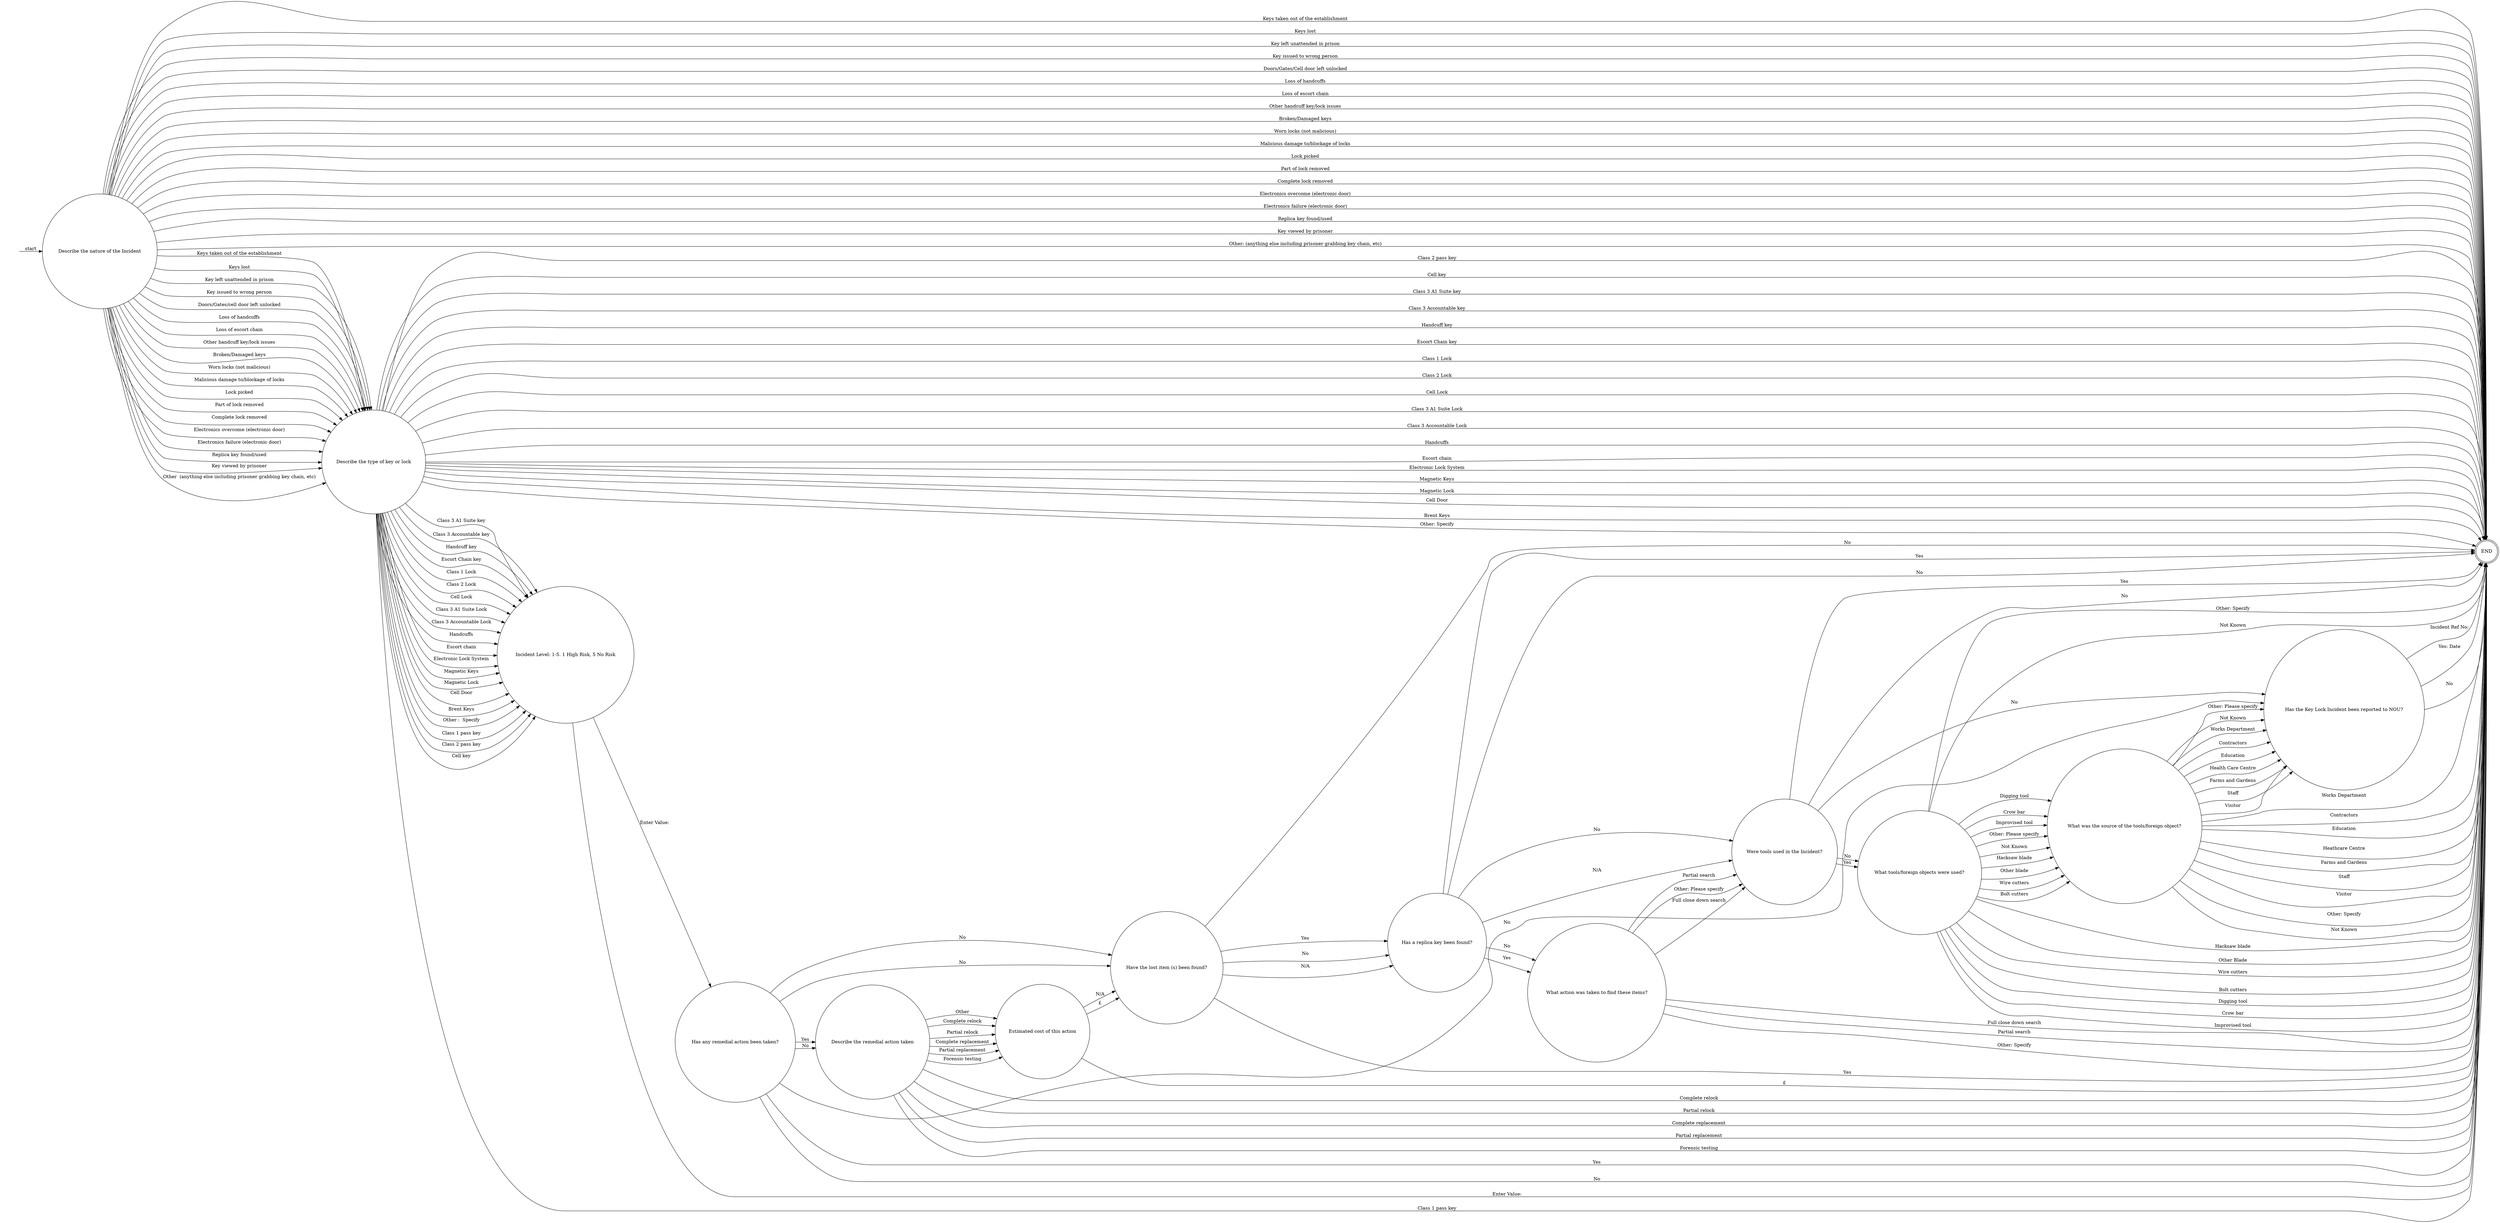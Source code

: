 digraph KEY_LOCK_INCIDENT {  rankdir=LR;
  node [shape = circle];
  START_NODE [label="", shape=none];
  START_NODE -> 45196 [label = "start"];
  END_NODE [label="END", shape="doublecircle"];
  45196 [label = "Describe the nature of the Incident"];
  45196 -> END_NODE [label = "Keys taken out of the establishment"];
  45196 -> END_NODE [label = "Keys lost"];
  45196 -> END_NODE [label = "Key left unattended in prison"];
  45196 -> END_NODE [label = "Key issued to wrong person"];
  45196 -> END_NODE [label = "Doors/Gates/Cell door left unlocked"];
  45196 -> END_NODE [label = "Loss of handcuffs"];
  45196 -> END_NODE [label = "Loss of escort chain"];
  45196 -> END_NODE [label = "Other handcuff key/lock issues"];
  45196 -> END_NODE [label = "Broken/Damaged keys"];
  45196 -> END_NODE [label = "Worn locks (not malicious)"];
  45196 -> END_NODE [label = "Malicious damage to/blockage of locks"];
  45196 -> END_NODE [label = "Lock picked"];
  45196 -> END_NODE [label = "Part of lock removed"];
  45196 -> END_NODE [label = "Complete lock removed"];
  45196 -> END_NODE [label = "Electronics overcome (electronic door)"];
  45196 -> END_NODE [label = "Electronics failure (electronic door)"];
  45196 -> END_NODE [label = "Replica key found/used"];
  45196 -> END_NODE [label = "Key viewed by prisoner"];
  45196 -> END_NODE [label = "Other: (anything else including prisoner grabbing key chain, etc)"];
  45196 -> 45197 [label = "Keys taken out of the establishment"];
  45196 -> 45197 [label = "Keys lost"];
  45196 -> 45197 [label = "Key left unattended in prison"];
  45196 -> 45197 [label = "Key issued to wrong person"];
  45196 -> 45197 [label = "Doors/Gates/cell door left unlocked"];
  45196 -> 45197 [label = "Loss of handcuffs"];
  45196 -> 45197 [label = "Loss of escort chain"];
  45196 -> 45197 [label = "Other handcuff key/lock issues"];
  45196 -> 45197 [label = "Broken/Damaged keys"];
  45196 -> 45197 [label = "Worn locks (not malicious)"];
  45196 -> 45197 [label = "Malicious damage to/blockage of locks"];
  45196 -> 45197 [label = "Lock picked"];
  45196 -> 45197 [label = "Part of lock removed"];
  45196 -> 45197 [label = "Complete lock removed"];
  45196 -> 45197 [label = "Electronics overcome (electronic door)"];
  45196 -> 45197 [label = "Electronics failure (electronic door)"];
  45196 -> 45197 [label = "Replica key found/used"];
  45196 -> 45197 [label = "Key viewed by prisoner"];
  45196 -> 45197 [label = "Other  (anything else including prisoner grabbing key chain, etc)"];
  45197 [label = "Describe the type of key or lock"];
  45197 -> END_NODE [label = "Class 1 pass key"];
  45197 -> END_NODE [label = "Class 2 pass key"];
  45197 -> END_NODE [label = "Cell key"];
  45197 -> END_NODE [label = "Class 3 A1 Suite key"];
  45197 -> END_NODE [label = "Class 3 Accountable key"];
  45197 -> END_NODE [label = "Handcuff key"];
  45197 -> END_NODE [label = "Escort Chain key"];
  45197 -> END_NODE [label = "Class 1 Lock"];
  45197 -> END_NODE [label = "Class 2 Lock"];
  45197 -> END_NODE [label = "Cell Lock"];
  45197 -> END_NODE [label = "Class 3 A1 Suite Lock"];
  45197 -> END_NODE [label = "Class 3 Accountable Lock"];
  45197 -> END_NODE [label = "Handcuffs"];
  45197 -> END_NODE [label = "Escort chain"];
  45197 -> END_NODE [label = "Electronic Lock System"];
  45197 -> END_NODE [label = "Magnetic Keys"];
  45197 -> END_NODE [label = "Magnetic Lock"];
  45197 -> END_NODE [label = "Cell Door"];
  45197 -> END_NODE [label = "Brent Keys"];
  45197 -> END_NODE [label = "Other: Specify"];
  45197 -> 45198 [label = "Class 1 pass key"];
  45197 -> 45198 [label = "Class 2 pass key"];
  45197 -> 45198 [label = "Cell key"];
  45197 -> 45198 [label = "Class 3 A1 Suite key"];
  45197 -> 45198 [label = "Class 3 Accountable key"];
  45197 -> 45198 [label = "Handcuff key"];
  45197 -> 45198 [label = "Escort Chain key"];
  45197 -> 45198 [label = "Class 1 Lock"];
  45197 -> 45198 [label = "Class 2 Lock"];
  45197 -> 45198 [label = "Cell Lock"];
  45197 -> 45198 [label = "Class 3 A1 Suite Lock"];
  45197 -> 45198 [label = "Class 3 Accountable Lock"];
  45197 -> 45198 [label = "Handcuffs"];
  45197 -> 45198 [label = "Escort chain"];
  45197 -> 45198 [label = "Electronic Lock System"];
  45197 -> 45198 [label = "Magnetic Keys"];
  45197 -> 45198 [label = "Magnetic Lock"];
  45197 -> 45198 [label = "Cell Door"];
  45197 -> 45198 [label = "Brent Keys"];
  45197 -> 45198 [label = "Other :  Specify"];
  45198 [label = "Incident Level: 1-5. 1 High Risk, 5 No Risk"];
  45198 -> END_NODE [label = "Enter Value:"];
  45198 -> 45199 [label = "Enter Value:"];
  45199 [label = "Has any remedial action been taken?"];
  45199 -> END_NODE [label = "Yes"];
  45199 -> END_NODE [label = "No"];
  45199 -> 45200 [label = "Yes"];
  45199 -> 45200 [label = "No"];
  45199 -> 45202 [label = "No"];
  45199 -> 45208 [label = "No"];
  45199 -> 45202 [label = "No"];
  45200 [label = "Describe the remedial action taken"];
  45200 -> END_NODE [label = "Complete relock"];
  45200 -> END_NODE [label = "Partial relock"];
  45200 -> END_NODE [label = "Complete replacement"];
  45200 -> END_NODE [label = "Partial replacement"];
  45200 -> END_NODE [label = "Forensic testing"];
  45200 -> 45201 [label = "Complete relock"];
  45200 -> 45201 [label = "Partial relock"];
  45200 -> 45201 [label = "Complete replacement"];
  45200 -> 45201 [label = "Partial replacement"];
  45200 -> 45201 [label = "Forensic testing"];
  45200 -> 45201 [label = "Other"];
  45201 [label = "Estimated cost of this action"];
  45201 -> END_NODE [label = "£"];
  45201 -> 45202 [label = "£"];
  45201 -> 45202 [label = "N/A"];
  45202 [label = "Have the lost item (s) been found?"];
  45202 -> END_NODE [label = "Yes"];
  45202 -> END_NODE [label = "No"];
  45202 -> 45203 [label = "Yes"];
  45202 -> 45203 [label = "No"];
  45202 -> 45203 [label = "N/A"];
  45203 [label = "Has a replica key been found?"];
  45203 -> END_NODE [label = "Yes"];
  45203 -> END_NODE [label = "No"];
  45203 -> 45204 [label = "Yes"];
  45203 -> 45204 [label = "No"];
  45203 -> 45205 [label = "No"];
  45203 -> 45205 [label = "N/A"];
  45204 [label = "What action was taken to find these items?"];
  45204 -> END_NODE [label = "Full close down search"];
  45204 -> END_NODE [label = "Partial search"];
  45204 -> END_NODE [label = "Other: Specify"];
  45204 -> 45205 [label = "Full close down search"];
  45204 -> 45205 [label = "Partial search"];
  45204 -> 45205 [label = "Other: Please specify"];
  45205 [label = "Were tools used in the Incident?"];
  45205 -> END_NODE [label = "Yes"];
  45205 -> END_NODE [label = "No"];
  45205 -> 45206 [label = "Yes"];
  45205 -> 45206 [label = "No"];
  45205 -> 45208 [label = "No"];
  45206 [label = "What tools/foreign objects were used?"];
  45206 -> END_NODE [label = "Hacksaw blade"];
  45206 -> END_NODE [label = "Other Blade"];
  45206 -> END_NODE [label = "Wire cutters"];
  45206 -> END_NODE [label = "Bolt cutters"];
  45206 -> END_NODE [label = "Digging tool"];
  45206 -> END_NODE [label = "Crow bar"];
  45206 -> END_NODE [label = "Improvised tool"];
  45206 -> END_NODE [label = "Other: Specify"];
  45206 -> END_NODE [label = "Not Known"];
  45206 -> 45207 [label = "Hacksaw blade"];
  45206 -> 45207 [label = "Other blade"];
  45206 -> 45207 [label = "Wire cutters"];
  45206 -> 45207 [label = "Bolt cutters"];
  45206 -> 45207 [label = "Digging tool"];
  45206 -> 45207 [label = "Crow bar"];
  45206 -> 45207 [label = "Improvised tool"];
  45206 -> 45207 [label = "Other: Please specify"];
  45206 -> 45207 [label = "Not Known"];
  45207 [label = "What was the source of the tools/foreign object?"];
  45207 -> END_NODE [label = "Works Department"];
  45207 -> END_NODE [label = "Contractors"];
  45207 -> END_NODE [label = "Education"];
  45207 -> END_NODE [label = "Heathcare Centre"];
  45207 -> END_NODE [label = "Farms and Gardens"];
  45207 -> END_NODE [label = "Staff"];
  45207 -> END_NODE [label = "Visitor"];
  45207 -> END_NODE [label = "Other: Specify"];
  45207 -> END_NODE [label = "Not Known"];
  45207 -> 45208 [label = "Works Department"];
  45207 -> 45208 [label = "Contractors"];
  45207 -> 45208 [label = "Education"];
  45207 -> 45208 [label = "Health Care Centre"];
  45207 -> 45208 [label = "Farms and Gardens"];
  45207 -> 45208 [label = "Staff"];
  45207 -> 45208 [label = "Visitor"];
  45207 -> 45208 [label = "Other: Please specify"];
  45207 -> 45208 [label = "Not Known"];
  45208 [label = "Has the Key Lock Incident been reported to NOU?"];
  45208 -> END_NODE [label = "Yes: Date"];
  45208 -> END_NODE [label = "No"];
  45208 -> END_NODE [label = "Incident Ref No:"];
}
